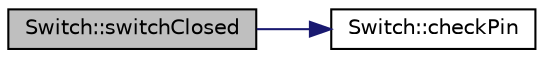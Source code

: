 digraph "Switch::switchClosed"
{
 // LATEX_PDF_SIZE
  edge [fontname="Helvetica",fontsize="10",labelfontname="Helvetica",labelfontsize="10"];
  node [fontname="Helvetica",fontsize="10",shape=record];
  rankdir="LR";
  Node1 [label="Switch::switchClosed",height=0.2,width=0.4,color="black", fillcolor="grey75", style="filled", fontcolor="black",tooltip="Get the switch state."];
  Node1 -> Node2 [color="midnightblue",fontsize="10",style="solid",fontname="Helvetica"];
  Node2 [label="Switch::checkPin",height=0.2,width=0.4,color="black", fillcolor="white", style="filled",URL="$class_switch.html#a9f03af9bf8ac4c3858dbb8033eada8e7",tooltip="Update the switch state."];
}
